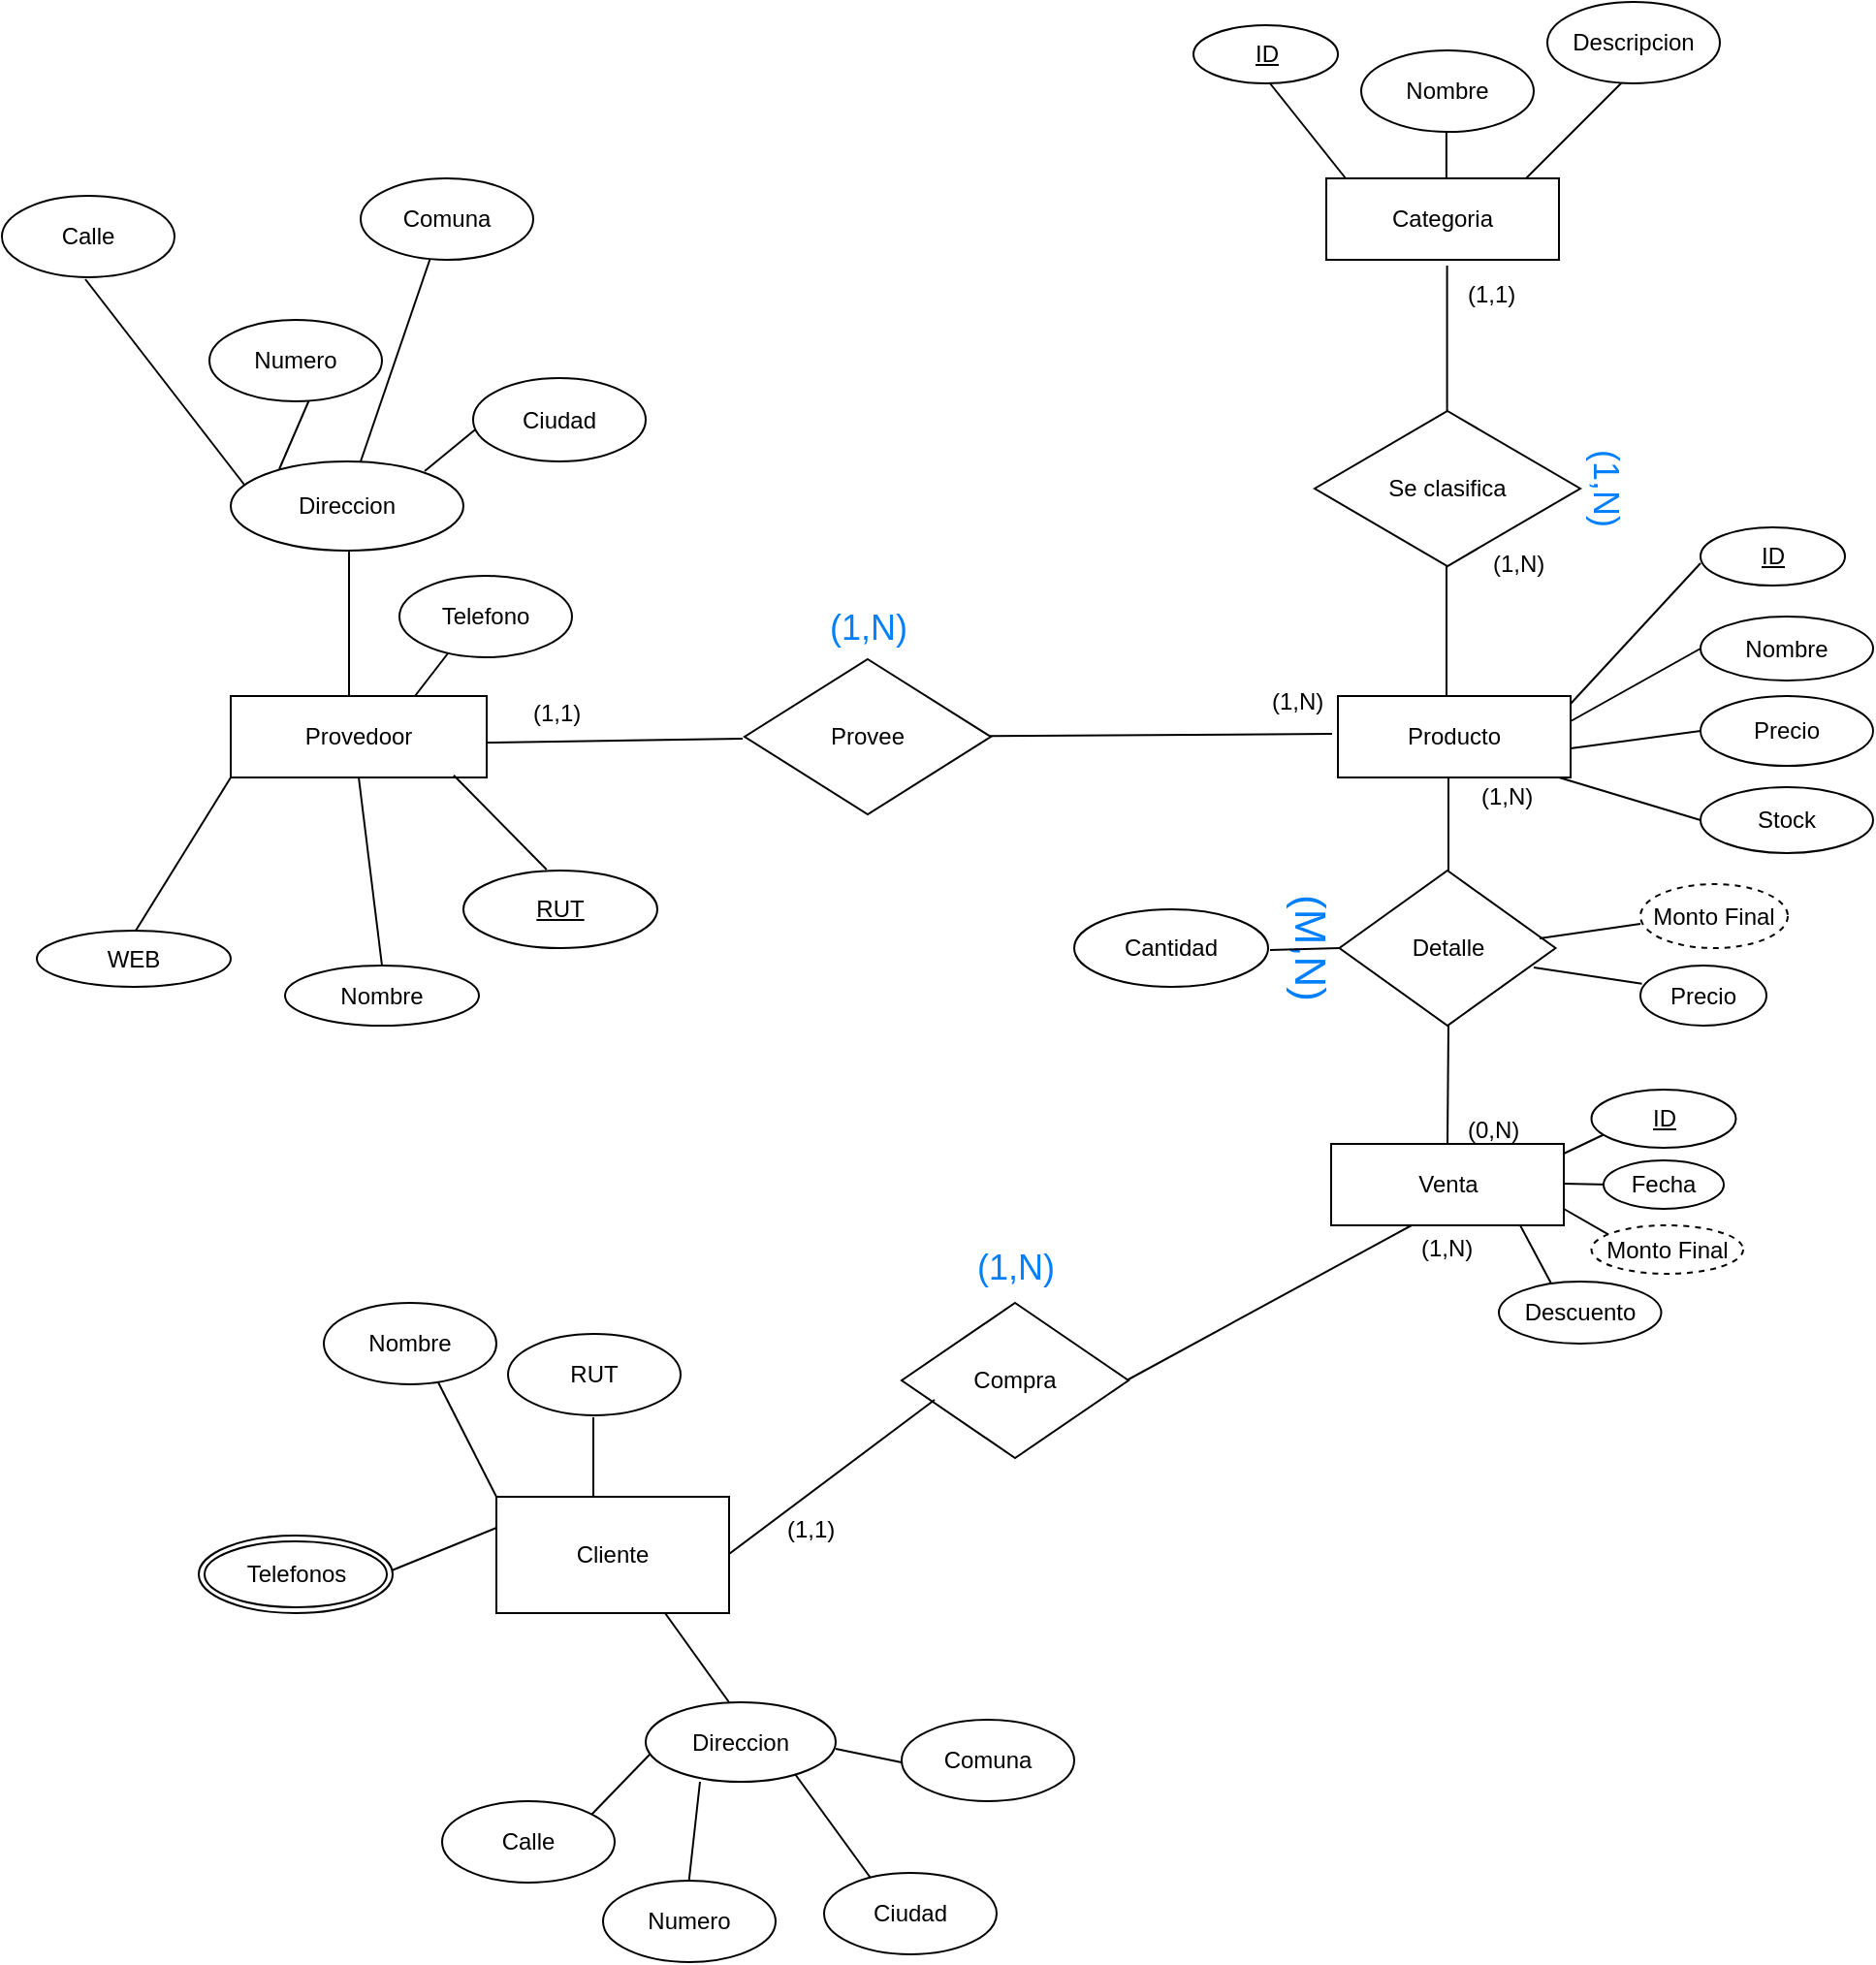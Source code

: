 <mxfile version="23.1.6" type="github">
  <diagram name="Página-1" id="nHR_XWtNXfKm-6ZjhP03">
    <mxGraphModel dx="862" dy="930" grid="0" gridSize="10" guides="1" tooltips="1" connect="1" arrows="1" fold="1" page="0" pageScale="1" pageWidth="827" pageHeight="1169" math="0" shadow="0">
      <root>
        <mxCell id="0" />
        <mxCell id="1" parent="0" />
        <mxCell id="SAuv6JEWyOHOcnjbAqQO-1" value="Provedoor" style="rounded=0;whiteSpace=wrap;html=1;" vertex="1" parent="1">
          <mxGeometry x="71" y="243" width="132" height="42" as="geometry" />
        </mxCell>
        <mxCell id="SAuv6JEWyOHOcnjbAqQO-3" value="" style="endArrow=none;html=1;rounded=0;" edge="1" parent="1">
          <mxGeometry width="50" height="50" relative="1" as="geometry">
            <mxPoint x="132" y="243" as="sourcePoint" />
            <mxPoint x="132" y="166" as="targetPoint" />
          </mxGeometry>
        </mxCell>
        <mxCell id="SAuv6JEWyOHOcnjbAqQO-4" value="Direccion" style="ellipse;whiteSpace=wrap;html=1;" vertex="1" parent="1">
          <mxGeometry x="71" y="122" width="120" height="46" as="geometry" />
        </mxCell>
        <mxCell id="SAuv6JEWyOHOcnjbAqQO-5" value="" style="endArrow=none;html=1;rounded=0;" edge="1" parent="1">
          <mxGeometry width="50" height="50" relative="1" as="geometry">
            <mxPoint x="78" y="134" as="sourcePoint" />
            <mxPoint x="-4" y="28" as="targetPoint" />
          </mxGeometry>
        </mxCell>
        <mxCell id="SAuv6JEWyOHOcnjbAqQO-6" value="" style="endArrow=none;html=1;rounded=0;" edge="1" parent="1">
          <mxGeometry width="50" height="50" relative="1" as="geometry">
            <mxPoint x="96" y="126" as="sourcePoint" />
            <mxPoint x="112" y="89" as="targetPoint" />
          </mxGeometry>
        </mxCell>
        <mxCell id="SAuv6JEWyOHOcnjbAqQO-7" value="" style="endArrow=none;html=1;rounded=0;" edge="1" parent="1">
          <mxGeometry width="50" height="50" relative="1" as="geometry">
            <mxPoint x="138" y="122" as="sourcePoint" />
            <mxPoint x="175" y="14" as="targetPoint" />
          </mxGeometry>
        </mxCell>
        <mxCell id="SAuv6JEWyOHOcnjbAqQO-8" value="" style="endArrow=none;html=1;rounded=0;" edge="1" parent="1">
          <mxGeometry width="50" height="50" relative="1" as="geometry">
            <mxPoint x="171" y="127" as="sourcePoint" />
            <mxPoint x="199" y="104" as="targetPoint" />
          </mxGeometry>
        </mxCell>
        <mxCell id="SAuv6JEWyOHOcnjbAqQO-9" value="Calle" style="ellipse;whiteSpace=wrap;html=1;" vertex="1" parent="1">
          <mxGeometry x="-47" y="-15" width="89" height="42" as="geometry" />
        </mxCell>
        <mxCell id="SAuv6JEWyOHOcnjbAqQO-10" value="Numero" style="ellipse;whiteSpace=wrap;html=1;" vertex="1" parent="1">
          <mxGeometry x="60" y="49" width="89" height="42" as="geometry" />
        </mxCell>
        <mxCell id="SAuv6JEWyOHOcnjbAqQO-11" value="Comuna" style="ellipse;whiteSpace=wrap;html=1;" vertex="1" parent="1">
          <mxGeometry x="138" y="-24" width="89" height="42" as="geometry" />
        </mxCell>
        <mxCell id="SAuv6JEWyOHOcnjbAqQO-12" value="Ciudad" style="ellipse;whiteSpace=wrap;html=1;" vertex="1" parent="1">
          <mxGeometry x="196" y="79" width="89" height="43" as="geometry" />
        </mxCell>
        <mxCell id="SAuv6JEWyOHOcnjbAqQO-13" value="" style="endArrow=none;html=1;rounded=0;" edge="1" parent="1">
          <mxGeometry width="50" height="50" relative="1" as="geometry">
            <mxPoint x="166" y="243" as="sourcePoint" />
            <mxPoint x="183" y="221" as="targetPoint" />
          </mxGeometry>
        </mxCell>
        <mxCell id="SAuv6JEWyOHOcnjbAqQO-15" value="Telefono" style="ellipse;whiteSpace=wrap;html=1;" vertex="1" parent="1">
          <mxGeometry x="158" y="181" width="89" height="42" as="geometry" />
        </mxCell>
        <mxCell id="SAuv6JEWyOHOcnjbAqQO-16" value="" style="endArrow=none;html=1;rounded=0;" edge="1" parent="1">
          <mxGeometry width="50" height="50" relative="1" as="geometry">
            <mxPoint x="203" y="267" as="sourcePoint" />
            <mxPoint x="335" y="265" as="targetPoint" />
          </mxGeometry>
        </mxCell>
        <mxCell id="SAuv6JEWyOHOcnjbAqQO-17" value="Provee" style="rhombus;whiteSpace=wrap;html=1;" vertex="1" parent="1">
          <mxGeometry x="336" y="224" width="127" height="80" as="geometry" />
        </mxCell>
        <mxCell id="SAuv6JEWyOHOcnjbAqQO-18" value="" style="endArrow=none;html=1;rounded=0;" edge="1" parent="1" source="SAuv6JEWyOHOcnjbAqQO-17">
          <mxGeometry width="50" height="50" relative="1" as="geometry">
            <mxPoint x="463" y="265.5" as="sourcePoint" />
            <mxPoint x="639" y="262.5" as="targetPoint" />
          </mxGeometry>
        </mxCell>
        <mxCell id="SAuv6JEWyOHOcnjbAqQO-19" value="Producto" style="rounded=0;whiteSpace=wrap;html=1;" vertex="1" parent="1">
          <mxGeometry x="642" y="243" width="120" height="42" as="geometry" />
        </mxCell>
        <mxCell id="SAuv6JEWyOHOcnjbAqQO-20" value="" style="endArrow=none;html=1;rounded=0;" edge="1" parent="1">
          <mxGeometry width="50" height="50" relative="1" as="geometry">
            <mxPoint x="698" y="243" as="sourcePoint" />
            <mxPoint x="698" y="175" as="targetPoint" />
          </mxGeometry>
        </mxCell>
        <mxCell id="SAuv6JEWyOHOcnjbAqQO-21" value="Se clasifica" style="rhombus;whiteSpace=wrap;html=1;" vertex="1" parent="1">
          <mxGeometry x="630" y="96" width="137" height="80" as="geometry" />
        </mxCell>
        <mxCell id="SAuv6JEWyOHOcnjbAqQO-22" value="" style="endArrow=none;html=1;rounded=0;" edge="1" parent="1">
          <mxGeometry width="50" height="50" relative="1" as="geometry">
            <mxPoint x="698.3" y="96" as="sourcePoint" />
            <mxPoint x="698.3" y="21" as="targetPoint" />
          </mxGeometry>
        </mxCell>
        <mxCell id="SAuv6JEWyOHOcnjbAqQO-23" value="Categoria" style="rounded=0;whiteSpace=wrap;html=1;" vertex="1" parent="1">
          <mxGeometry x="636" y="-24" width="120" height="42" as="geometry" />
        </mxCell>
        <mxCell id="SAuv6JEWyOHOcnjbAqQO-24" value="" style="endArrow=none;html=1;rounded=0;" edge="1" parent="1">
          <mxGeometry width="50" height="50" relative="1" as="geometry">
            <mxPoint x="697.94" y="-24" as="sourcePoint" />
            <mxPoint x="697.94" y="-51" as="targetPoint" />
          </mxGeometry>
        </mxCell>
        <mxCell id="SAuv6JEWyOHOcnjbAqQO-25" value="" style="endArrow=none;html=1;rounded=0;" edge="1" parent="1">
          <mxGeometry width="50" height="50" relative="1" as="geometry">
            <mxPoint x="739" y="-24" as="sourcePoint" />
            <mxPoint x="789" y="-74" as="targetPoint" />
          </mxGeometry>
        </mxCell>
        <mxCell id="SAuv6JEWyOHOcnjbAqQO-26" value="" style="endArrow=none;html=1;rounded=0;" edge="1" parent="1">
          <mxGeometry width="50" height="50" relative="1" as="geometry">
            <mxPoint x="646" y="-24" as="sourcePoint" />
            <mxPoint x="603" y="-78" as="targetPoint" />
          </mxGeometry>
        </mxCell>
        <mxCell id="SAuv6JEWyOHOcnjbAqQO-27" value="Nombre" style="ellipse;whiteSpace=wrap;html=1;" vertex="1" parent="1">
          <mxGeometry x="654" y="-90" width="89" height="42" as="geometry" />
        </mxCell>
        <mxCell id="SAuv6JEWyOHOcnjbAqQO-29" value="Descripcion" style="ellipse;whiteSpace=wrap;html=1;" vertex="1" parent="1">
          <mxGeometry x="750" y="-115" width="89" height="42" as="geometry" />
        </mxCell>
        <mxCell id="SAuv6JEWyOHOcnjbAqQO-30" value="" style="endArrow=none;html=1;rounded=0;" edge="1" parent="1">
          <mxGeometry width="50" height="50" relative="1" as="geometry">
            <mxPoint x="699" y="335" as="sourcePoint" />
            <mxPoint x="699" y="285" as="targetPoint" />
          </mxGeometry>
        </mxCell>
        <mxCell id="SAuv6JEWyOHOcnjbAqQO-31" value="Detalle" style="rhombus;whiteSpace=wrap;html=1;" vertex="1" parent="1">
          <mxGeometry x="642.75" y="333" width="111.5" height="80" as="geometry" />
        </mxCell>
        <mxCell id="SAuv6JEWyOHOcnjbAqQO-32" value="" style="endArrow=none;html=1;rounded=0;exitX=0.5;exitY=0;exitDx=0;exitDy=0;" edge="1" parent="1" source="SAuv6JEWyOHOcnjbAqQO-33">
          <mxGeometry width="50" height="50" relative="1" as="geometry">
            <mxPoint x="699" y="461" as="sourcePoint" />
            <mxPoint x="699" y="413" as="targetPoint" />
          </mxGeometry>
        </mxCell>
        <mxCell id="SAuv6JEWyOHOcnjbAqQO-33" value="Venta" style="rounded=0;whiteSpace=wrap;html=1;" vertex="1" parent="1">
          <mxGeometry x="638.5" y="474" width="120" height="42" as="geometry" />
        </mxCell>
        <mxCell id="SAuv6JEWyOHOcnjbAqQO-34" value="" style="endArrow=none;html=1;rounded=0;" edge="1" parent="1">
          <mxGeometry width="50" height="50" relative="1" as="geometry">
            <mxPoint x="533" y="596" as="sourcePoint" />
            <mxPoint x="680" y="516" as="targetPoint" />
          </mxGeometry>
        </mxCell>
        <mxCell id="SAuv6JEWyOHOcnjbAqQO-35" value="Compra" style="rhombus;whiteSpace=wrap;html=1;" vertex="1" parent="1">
          <mxGeometry x="417" y="556" width="117" height="80" as="geometry" />
        </mxCell>
        <mxCell id="SAuv6JEWyOHOcnjbAqQO-36" value="" style="endArrow=none;html=1;rounded=0;" edge="1" parent="1">
          <mxGeometry width="50" height="50" relative="1" as="geometry">
            <mxPoint x="326" y="687" as="sourcePoint" />
            <mxPoint x="434" y="606" as="targetPoint" />
          </mxGeometry>
        </mxCell>
        <mxCell id="SAuv6JEWyOHOcnjbAqQO-37" value="Cliente" style="rounded=0;whiteSpace=wrap;html=1;" vertex="1" parent="1">
          <mxGeometry x="208" y="656" width="120" height="60" as="geometry" />
        </mxCell>
        <mxCell id="SAuv6JEWyOHOcnjbAqQO-39" value="" style="endArrow=none;html=1;rounded=0;" edge="1" parent="1">
          <mxGeometry width="50" height="50" relative="1" as="geometry">
            <mxPoint x="258" y="656" as="sourcePoint" />
            <mxPoint x="258" y="615" as="targetPoint" />
          </mxGeometry>
        </mxCell>
        <mxCell id="SAuv6JEWyOHOcnjbAqQO-40" value="" style="endArrow=none;html=1;rounded=0;" edge="1" parent="1">
          <mxGeometry width="50" height="50" relative="1" as="geometry">
            <mxPoint x="208" y="656" as="sourcePoint" />
            <mxPoint x="178" y="597" as="targetPoint" />
          </mxGeometry>
        </mxCell>
        <mxCell id="SAuv6JEWyOHOcnjbAqQO-41" value="" style="endArrow=none;html=1;rounded=0;" edge="1" parent="1">
          <mxGeometry width="50" height="50" relative="1" as="geometry">
            <mxPoint x="154" y="694" as="sourcePoint" />
            <mxPoint x="208" y="672" as="targetPoint" />
          </mxGeometry>
        </mxCell>
        <mxCell id="SAuv6JEWyOHOcnjbAqQO-42" value="" style="endArrow=none;html=1;rounded=0;" edge="1" parent="1">
          <mxGeometry width="50" height="50" relative="1" as="geometry">
            <mxPoint x="328" y="762" as="sourcePoint" />
            <mxPoint x="295" y="716" as="targetPoint" />
          </mxGeometry>
        </mxCell>
        <mxCell id="SAuv6JEWyOHOcnjbAqQO-43" value="Direccion" style="ellipse;whiteSpace=wrap;html=1;" vertex="1" parent="1">
          <mxGeometry x="285" y="762" width="98" height="41" as="geometry" />
        </mxCell>
        <mxCell id="SAuv6JEWyOHOcnjbAqQO-44" value="" style="endArrow=none;html=1;rounded=0;exitX=0.02;exitY=0.6;exitDx=0;exitDy=0;exitPerimeter=0;" edge="1" parent="1">
          <mxGeometry width="50" height="50" relative="1" as="geometry">
            <mxPoint x="286.98" y="789.0" as="sourcePoint" />
            <mxPoint x="257" y="820" as="targetPoint" />
          </mxGeometry>
        </mxCell>
        <mxCell id="SAuv6JEWyOHOcnjbAqQO-45" value="" style="endArrow=none;html=1;rounded=0;" edge="1" parent="1">
          <mxGeometry width="50" height="50" relative="1" as="geometry">
            <mxPoint x="307" y="857" as="sourcePoint" />
            <mxPoint x="313" y="803" as="targetPoint" />
          </mxGeometry>
        </mxCell>
        <mxCell id="SAuv6JEWyOHOcnjbAqQO-46" value="" style="endArrow=none;html=1;rounded=0;" edge="1" parent="1">
          <mxGeometry width="50" height="50" relative="1" as="geometry">
            <mxPoint x="402" y="854" as="sourcePoint" />
            <mxPoint x="362" y="799" as="targetPoint" />
            <Array as="points" />
          </mxGeometry>
        </mxCell>
        <mxCell id="SAuv6JEWyOHOcnjbAqQO-47" value="" style="endArrow=none;html=1;rounded=0;" edge="1" parent="1">
          <mxGeometry width="50" height="50" relative="1" as="geometry">
            <mxPoint x="383" y="786" as="sourcePoint" />
            <mxPoint x="417" y="793" as="targetPoint" />
          </mxGeometry>
        </mxCell>
        <mxCell id="SAuv6JEWyOHOcnjbAqQO-48" value="Comuna" style="ellipse;whiteSpace=wrap;html=1;" vertex="1" parent="1">
          <mxGeometry x="417" y="771" width="89" height="42" as="geometry" />
        </mxCell>
        <mxCell id="SAuv6JEWyOHOcnjbAqQO-49" value="Ciudad" style="ellipse;whiteSpace=wrap;html=1;" vertex="1" parent="1">
          <mxGeometry x="377" y="850" width="89" height="42" as="geometry" />
        </mxCell>
        <mxCell id="SAuv6JEWyOHOcnjbAqQO-50" value="Numero" style="ellipse;whiteSpace=wrap;html=1;" vertex="1" parent="1">
          <mxGeometry x="263" y="854" width="89" height="42" as="geometry" />
        </mxCell>
        <mxCell id="SAuv6JEWyOHOcnjbAqQO-51" value="Calle" style="ellipse;whiteSpace=wrap;html=1;" vertex="1" parent="1">
          <mxGeometry x="180" y="813" width="89" height="42" as="geometry" />
        </mxCell>
        <mxCell id="SAuv6JEWyOHOcnjbAqQO-53" value="Nombre" style="ellipse;whiteSpace=wrap;html=1;" vertex="1" parent="1">
          <mxGeometry x="119" y="556" width="89" height="42" as="geometry" />
        </mxCell>
        <mxCell id="SAuv6JEWyOHOcnjbAqQO-54" value="RUT" style="ellipse;whiteSpace=wrap;html=1;" vertex="1" parent="1">
          <mxGeometry x="214" y="572" width="89" height="42" as="geometry" />
        </mxCell>
        <mxCell id="SAuv6JEWyOHOcnjbAqQO-56" value="" style="endArrow=none;html=1;rounded=0;entryX=0;entryY=0.5;entryDx=0;entryDy=0;" edge="1" parent="1">
          <mxGeometry width="50" height="50" relative="1" as="geometry">
            <mxPoint x="762" y="247" as="sourcePoint" />
            <mxPoint x="829.0" y="174.5" as="targetPoint" />
          </mxGeometry>
        </mxCell>
        <mxCell id="SAuv6JEWyOHOcnjbAqQO-57" value="" style="endArrow=none;html=1;rounded=0;entryX=0;entryY=0.5;entryDx=0;entryDy=0;" edge="1" parent="1" target="SAuv6JEWyOHOcnjbAqQO-61">
          <mxGeometry width="50" height="50" relative="1" as="geometry">
            <mxPoint x="762" y="256" as="sourcePoint" />
            <mxPoint x="812" y="229" as="targetPoint" />
          </mxGeometry>
        </mxCell>
        <mxCell id="SAuv6JEWyOHOcnjbAqQO-58" value="" style="endArrow=none;html=1;rounded=0;entryX=0;entryY=0.5;entryDx=0;entryDy=0;" edge="1" parent="1" target="SAuv6JEWyOHOcnjbAqQO-62">
          <mxGeometry width="50" height="50" relative="1" as="geometry">
            <mxPoint x="762" y="270" as="sourcePoint" />
            <mxPoint x="824" y="284" as="targetPoint" />
          </mxGeometry>
        </mxCell>
        <mxCell id="SAuv6JEWyOHOcnjbAqQO-59" value="" style="endArrow=none;html=1;rounded=0;entryX=0;entryY=0.5;entryDx=0;entryDy=0;" edge="1" parent="1" target="SAuv6JEWyOHOcnjbAqQO-63">
          <mxGeometry width="50" height="50" relative="1" as="geometry">
            <mxPoint x="756" y="285" as="sourcePoint" />
            <mxPoint x="839" y="324" as="targetPoint" />
          </mxGeometry>
        </mxCell>
        <mxCell id="SAuv6JEWyOHOcnjbAqQO-61" value="Nombre" style="ellipse;whiteSpace=wrap;html=1;" vertex="1" parent="1">
          <mxGeometry x="829" y="202" width="89" height="33" as="geometry" />
        </mxCell>
        <mxCell id="SAuv6JEWyOHOcnjbAqQO-62" value="Precio" style="ellipse;whiteSpace=wrap;html=1;" vertex="1" parent="1">
          <mxGeometry x="829" y="243" width="89" height="36" as="geometry" />
        </mxCell>
        <mxCell id="SAuv6JEWyOHOcnjbAqQO-63" value="Stock" style="ellipse;whiteSpace=wrap;html=1;" vertex="1" parent="1">
          <mxGeometry x="829" y="290" width="89" height="34" as="geometry" />
        </mxCell>
        <mxCell id="SAuv6JEWyOHOcnjbAqQO-64" value="" style="endArrow=none;html=1;rounded=0;entryX=0;entryY=0.5;entryDx=0;entryDy=0;" edge="1" parent="1">
          <mxGeometry width="50" height="50" relative="1" as="geometry">
            <mxPoint x="746" y="368" as="sourcePoint" />
            <mxPoint x="798.0" y="360.5" as="targetPoint" />
          </mxGeometry>
        </mxCell>
        <mxCell id="SAuv6JEWyOHOcnjbAqQO-65" value="" style="endArrow=none;html=1;rounded=0;entryX=0.012;entryY=0.303;entryDx=0;entryDy=0;entryPerimeter=0;" edge="1" parent="1" target="SAuv6JEWyOHOcnjbAqQO-67">
          <mxGeometry width="50" height="50" relative="1" as="geometry">
            <mxPoint x="743" y="383" as="sourcePoint" />
            <mxPoint x="797" y="383" as="targetPoint" />
          </mxGeometry>
        </mxCell>
        <mxCell id="SAuv6JEWyOHOcnjbAqQO-67" value="Precio" style="ellipse;whiteSpace=wrap;html=1;" vertex="1" parent="1">
          <mxGeometry x="798" y="382" width="65" height="31" as="geometry" />
        </mxCell>
        <mxCell id="SAuv6JEWyOHOcnjbAqQO-68" value="Monto Final" style="ellipse;whiteSpace=wrap;html=1;align=center;dashed=1;" vertex="1" parent="1">
          <mxGeometry x="798" y="340" width="76" height="33" as="geometry" />
        </mxCell>
        <mxCell id="SAuv6JEWyOHOcnjbAqQO-69" value="Telefonos" style="ellipse;shape=doubleEllipse;margin=3;whiteSpace=wrap;html=1;align=center;" vertex="1" parent="1">
          <mxGeometry x="54.5" y="676" width="100" height="40" as="geometry" />
        </mxCell>
        <mxCell id="SAuv6JEWyOHOcnjbAqQO-70" value="" style="endArrow=none;html=1;rounded=0;" edge="1" parent="1">
          <mxGeometry relative="1" as="geometry">
            <mxPoint x="758.5" y="479" as="sourcePoint" />
            <mxPoint x="779.5" y="469" as="targetPoint" />
          </mxGeometry>
        </mxCell>
        <mxCell id="SAuv6JEWyOHOcnjbAqQO-71" value="ID" style="ellipse;whiteSpace=wrap;html=1;align=center;fontStyle=4;" vertex="1" parent="1">
          <mxGeometry x="772.75" y="446" width="74.5" height="30" as="geometry" />
        </mxCell>
        <mxCell id="SAuv6JEWyOHOcnjbAqQO-72" value="" style="endArrow=none;html=1;rounded=0;" edge="1" parent="1">
          <mxGeometry relative="1" as="geometry">
            <mxPoint x="758.5" y="494.52" as="sourcePoint" />
            <mxPoint x="783" y="495.02" as="targetPoint" />
          </mxGeometry>
        </mxCell>
        <mxCell id="SAuv6JEWyOHOcnjbAqQO-73" value="Fecha" style="ellipse;whiteSpace=wrap;html=1;align=center;" vertex="1" parent="1">
          <mxGeometry x="779" y="482.5" width="62" height="25" as="geometry" />
        </mxCell>
        <mxCell id="SAuv6JEWyOHOcnjbAqQO-74" value="" style="endArrow=none;html=1;rounded=0;" edge="1" parent="1">
          <mxGeometry relative="1" as="geometry">
            <mxPoint x="758.5" y="507.5" as="sourcePoint" />
            <mxPoint x="782" y="521" as="targetPoint" />
          </mxGeometry>
        </mxCell>
        <mxCell id="SAuv6JEWyOHOcnjbAqQO-75" value="Monto Final" style="ellipse;whiteSpace=wrap;html=1;align=center;dashed=1;" vertex="1" parent="1">
          <mxGeometry x="772.75" y="516" width="78.25" height="25" as="geometry" />
        </mxCell>
        <mxCell id="SAuv6JEWyOHOcnjbAqQO-76" value="" style="endArrow=none;html=1;rounded=0;" edge="1" parent="1">
          <mxGeometry relative="1" as="geometry">
            <mxPoint x="736" y="516" as="sourcePoint" />
            <mxPoint x="752" y="546" as="targetPoint" />
          </mxGeometry>
        </mxCell>
        <mxCell id="SAuv6JEWyOHOcnjbAqQO-77" value="Descuento" style="ellipse;whiteSpace=wrap;html=1;align=center;" vertex="1" parent="1">
          <mxGeometry x="725" y="545" width="83.75" height="32" as="geometry" />
        </mxCell>
        <mxCell id="SAuv6JEWyOHOcnjbAqQO-78" value="ID" style="ellipse;whiteSpace=wrap;html=1;align=center;fontStyle=4;" vertex="1" parent="1">
          <mxGeometry x="829" y="156" width="74.5" height="30" as="geometry" />
        </mxCell>
        <mxCell id="SAuv6JEWyOHOcnjbAqQO-79" value="ID" style="ellipse;whiteSpace=wrap;html=1;align=center;fontStyle=4;" vertex="1" parent="1">
          <mxGeometry x="567.5" y="-103" width="74.5" height="30" as="geometry" />
        </mxCell>
        <mxCell id="SAuv6JEWyOHOcnjbAqQO-81" value="Cantidad" style="ellipse;whiteSpace=wrap;html=1;align=center;" vertex="1" parent="1">
          <mxGeometry x="506" y="353" width="100" height="40" as="geometry" />
        </mxCell>
        <mxCell id="SAuv6JEWyOHOcnjbAqQO-82" value="WEB" style="ellipse;whiteSpace=wrap;html=1;align=center;" vertex="1" parent="1">
          <mxGeometry x="-29" y="364" width="100" height="29" as="geometry" />
        </mxCell>
        <mxCell id="SAuv6JEWyOHOcnjbAqQO-83" value="Nombre" style="ellipse;whiteSpace=wrap;html=1;align=center;" vertex="1" parent="1">
          <mxGeometry x="99" y="382" width="100" height="31" as="geometry" />
        </mxCell>
        <mxCell id="SAuv6JEWyOHOcnjbAqQO-87" value="" style="endArrow=none;html=1;rounded=0;entryX=0;entryY=1;entryDx=0;entryDy=0;" edge="1" parent="1" target="SAuv6JEWyOHOcnjbAqQO-1">
          <mxGeometry relative="1" as="geometry">
            <mxPoint x="22" y="364" as="sourcePoint" />
            <mxPoint x="182" y="364" as="targetPoint" />
          </mxGeometry>
        </mxCell>
        <mxCell id="SAuv6JEWyOHOcnjbAqQO-88" value="" style="endArrow=none;html=1;rounded=0;exitX=0.5;exitY=1;exitDx=0;exitDy=0;" edge="1" parent="1" source="SAuv6JEWyOHOcnjbAqQO-1">
          <mxGeometry relative="1" as="geometry">
            <mxPoint x="-11" y="382" as="sourcePoint" />
            <mxPoint x="149" y="382" as="targetPoint" />
          </mxGeometry>
        </mxCell>
        <mxCell id="SAuv6JEWyOHOcnjbAqQO-89" value="" style="endArrow=none;html=1;rounded=0;entryX=0.434;entryY=0.081;entryDx=0;entryDy=0;entryPerimeter=0;" edge="1" parent="1">
          <mxGeometry relative="1" as="geometry">
            <mxPoint x="186" y="283.89" as="sourcePoint" />
            <mxPoint x="233.9" y="332.511" as="targetPoint" />
          </mxGeometry>
        </mxCell>
        <mxCell id="SAuv6JEWyOHOcnjbAqQO-90" value="RUT" style="ellipse;whiteSpace=wrap;html=1;align=center;fontStyle=4;" vertex="1" parent="1">
          <mxGeometry x="191" y="333" width="100" height="40" as="geometry" />
        </mxCell>
        <mxCell id="SAuv6JEWyOHOcnjbAqQO-91" value="(1,1)" style="text;strokeColor=none;fillColor=none;spacingLeft=4;spacingRight=4;overflow=hidden;rotatable=0;points=[[0,0.5],[1,0.5]];portConstraint=eastwest;fontSize=12;whiteSpace=wrap;html=1;" vertex="1" parent="1">
          <mxGeometry x="220.5" y="238" width="40" height="30" as="geometry" />
        </mxCell>
        <mxCell id="SAuv6JEWyOHOcnjbAqQO-93" value="(1,N)" style="text;strokeColor=none;fillColor=none;spacingLeft=4;spacingRight=4;overflow=hidden;rotatable=0;points=[[0,0.5],[1,0.5]];portConstraint=eastwest;fontSize=12;whiteSpace=wrap;html=1;" vertex="1" parent="1">
          <mxGeometry x="602" y="232" width="40" height="30" as="geometry" />
        </mxCell>
        <mxCell id="SAuv6JEWyOHOcnjbAqQO-94" value="(1,1)" style="text;strokeColor=none;fillColor=none;spacingLeft=4;spacingRight=4;overflow=hidden;rotatable=0;points=[[0,0.5],[1,0.5]];portConstraint=eastwest;fontSize=12;whiteSpace=wrap;html=1;" vertex="1" parent="1">
          <mxGeometry x="703" y="22" width="40" height="30" as="geometry" />
        </mxCell>
        <mxCell id="SAuv6JEWyOHOcnjbAqQO-95" value="(1,N)" style="text;strokeColor=none;fillColor=none;spacingLeft=4;spacingRight=4;overflow=hidden;rotatable=0;points=[[0,0.5],[1,0.5]];portConstraint=eastwest;fontSize=12;whiteSpace=wrap;html=1;" vertex="1" parent="1">
          <mxGeometry x="716" y="161" width="40" height="30" as="geometry" />
        </mxCell>
        <mxCell id="SAuv6JEWyOHOcnjbAqQO-96" value="(1,N)" style="text;strokeColor=none;fillColor=none;spacingLeft=4;spacingRight=4;overflow=hidden;rotatable=0;points=[[0,0.5],[1,0.5]];portConstraint=eastwest;fontSize=12;whiteSpace=wrap;html=1;" vertex="1" parent="1">
          <mxGeometry x="710" y="281" width="40" height="30" as="geometry" />
        </mxCell>
        <mxCell id="SAuv6JEWyOHOcnjbAqQO-97" value="(0,N)" style="text;strokeColor=none;fillColor=none;spacingLeft=4;spacingRight=4;overflow=hidden;rotatable=0;points=[[0,0.5],[1,0.5]];portConstraint=eastwest;fontSize=12;whiteSpace=wrap;html=1;" vertex="1" parent="1">
          <mxGeometry x="703" y="452.5" width="40" height="30" as="geometry" />
        </mxCell>
        <mxCell id="SAuv6JEWyOHOcnjbAqQO-98" value="(1,N)" style="text;strokeColor=none;fillColor=none;spacingLeft=4;spacingRight=4;overflow=hidden;rotatable=0;points=[[0,0.5],[1,0.5]];portConstraint=eastwest;fontSize=12;whiteSpace=wrap;html=1;" vertex="1" parent="1">
          <mxGeometry x="678.5" y="513.5" width="40" height="30" as="geometry" />
        </mxCell>
        <mxCell id="SAuv6JEWyOHOcnjbAqQO-99" value="(1,1)" style="text;strokeColor=none;fillColor=none;spacingLeft=4;spacingRight=4;overflow=hidden;rotatable=0;points=[[0,0.5],[1,0.5]];portConstraint=eastwest;fontSize=12;whiteSpace=wrap;html=1;" vertex="1" parent="1">
          <mxGeometry x="352" y="659" width="40" height="30" as="geometry" />
        </mxCell>
        <mxCell id="SAuv6JEWyOHOcnjbAqQO-100" value="&lt;font color=&quot;#007fff&quot; style=&quot;font-size: 22px;&quot;&gt;(M,N)&lt;/font&gt;" style="text;html=1;align=center;verticalAlign=middle;whiteSpace=wrap;rounded=0;rotation=90;" vertex="1" parent="1">
          <mxGeometry x="597" y="358" width="60" height="30" as="geometry" />
        </mxCell>
        <mxCell id="SAuv6JEWyOHOcnjbAqQO-102" value="&lt;font color=&quot;#007fff&quot; style=&quot;font-size: 18px;&quot;&gt;(1,N)&lt;/font&gt;" style="text;html=1;align=center;verticalAlign=middle;whiteSpace=wrap;rounded=0;rotation=0;" vertex="1" parent="1">
          <mxGeometry x="445.5" y="523" width="60" height="30" as="geometry" />
        </mxCell>
        <mxCell id="SAuv6JEWyOHOcnjbAqQO-105" value="&lt;font color=&quot;#007fff&quot; style=&quot;font-size: 18px;&quot;&gt;(1,N)&lt;/font&gt;" style="text;html=1;align=center;verticalAlign=middle;whiteSpace=wrap;rounded=0;rotation=90;" vertex="1" parent="1">
          <mxGeometry x="750" y="121" width="60" height="30" as="geometry" />
        </mxCell>
        <mxCell id="SAuv6JEWyOHOcnjbAqQO-106" value="&lt;font color=&quot;#007fff&quot; style=&quot;font-size: 18px;&quot;&gt;(1,N)&lt;/font&gt;" style="text;html=1;align=center;verticalAlign=middle;whiteSpace=wrap;rounded=0;rotation=0;" vertex="1" parent="1">
          <mxGeometry x="369.5" y="193" width="60" height="30" as="geometry" />
        </mxCell>
        <mxCell id="SAuv6JEWyOHOcnjbAqQO-108" value="" style="endArrow=none;html=1;rounded=0;entryX=0;entryY=0.5;entryDx=0;entryDy=0;" edge="1" parent="1" target="SAuv6JEWyOHOcnjbAqQO-31">
          <mxGeometry width="50" height="50" relative="1" as="geometry">
            <mxPoint x="607" y="374" as="sourcePoint" />
            <mxPoint x="657" y="324" as="targetPoint" />
          </mxGeometry>
        </mxCell>
      </root>
    </mxGraphModel>
  </diagram>
</mxfile>
